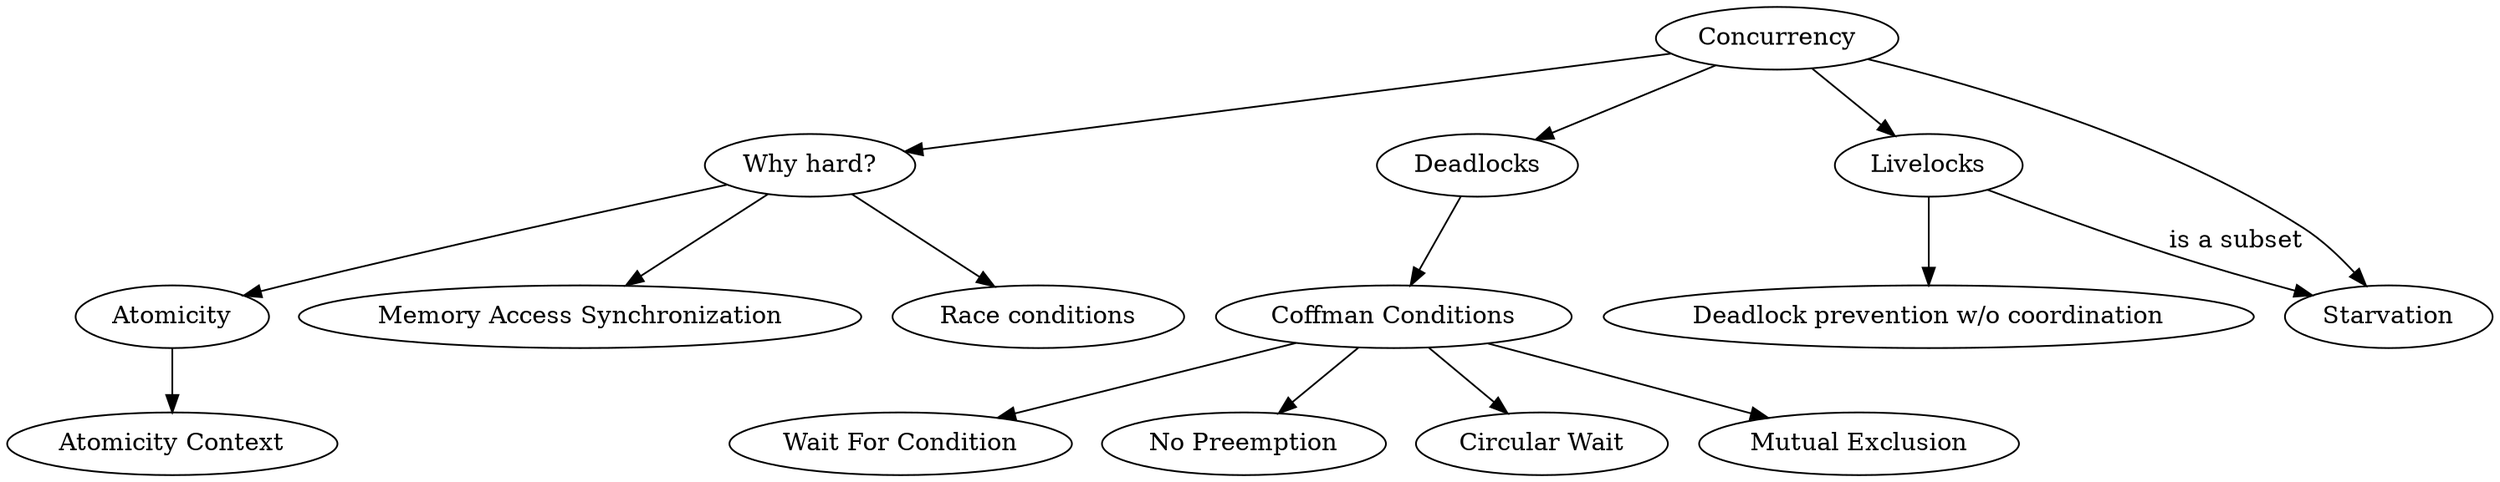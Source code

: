 digraph cig {
    "concurrency" [label="Concurrency"];
    "whyhard" [label="Why hard?"];
    "racecond" [label="Race conditions"];
    "atomicity" [label="Atomicity"];
    "memsync" [label="Memory Access Synchronization"];
    "atomicity-context" [label="Atomicity Context"];

    "deadlocks" [label="Deadlocks"];
    "livelocks" [label="Livelocks"];
    "starvation" [label="Starvation"];

    "coffman" [label="Coffman Conditions"];
    "mutex" [label="Mutual Exclusion"];
    "waitfor" [label="Wait For Condition"];
    "nopreempt" [label="No Preemption"];
    "circwait" [label="Circular Wait"];
    "nocoord" [label="Deadlock prevention w/o coordination"];

    "concurrency" -> "whyhard";
    "whyhard" -> "racecond";
    "whyhard" -> "atomicity";
    "atomicity" -> "atomicity-context";
    "whyhard" -> "memsync";

    "concurrency" -> "deadlocks";
    "concurrency" -> "livelocks";
    "concurrency" -> "starvation";

    "livelocks" -> "nocoord";
    "livelocks" -> "starvation" [label="is a subset"];

    "deadlocks" -> "coffman";
    "coffman" -> "mutex";
    "coffman" -> "waitfor";
    "coffman" -> "nopreempt";
    "coffman" -> "circwait";
}
